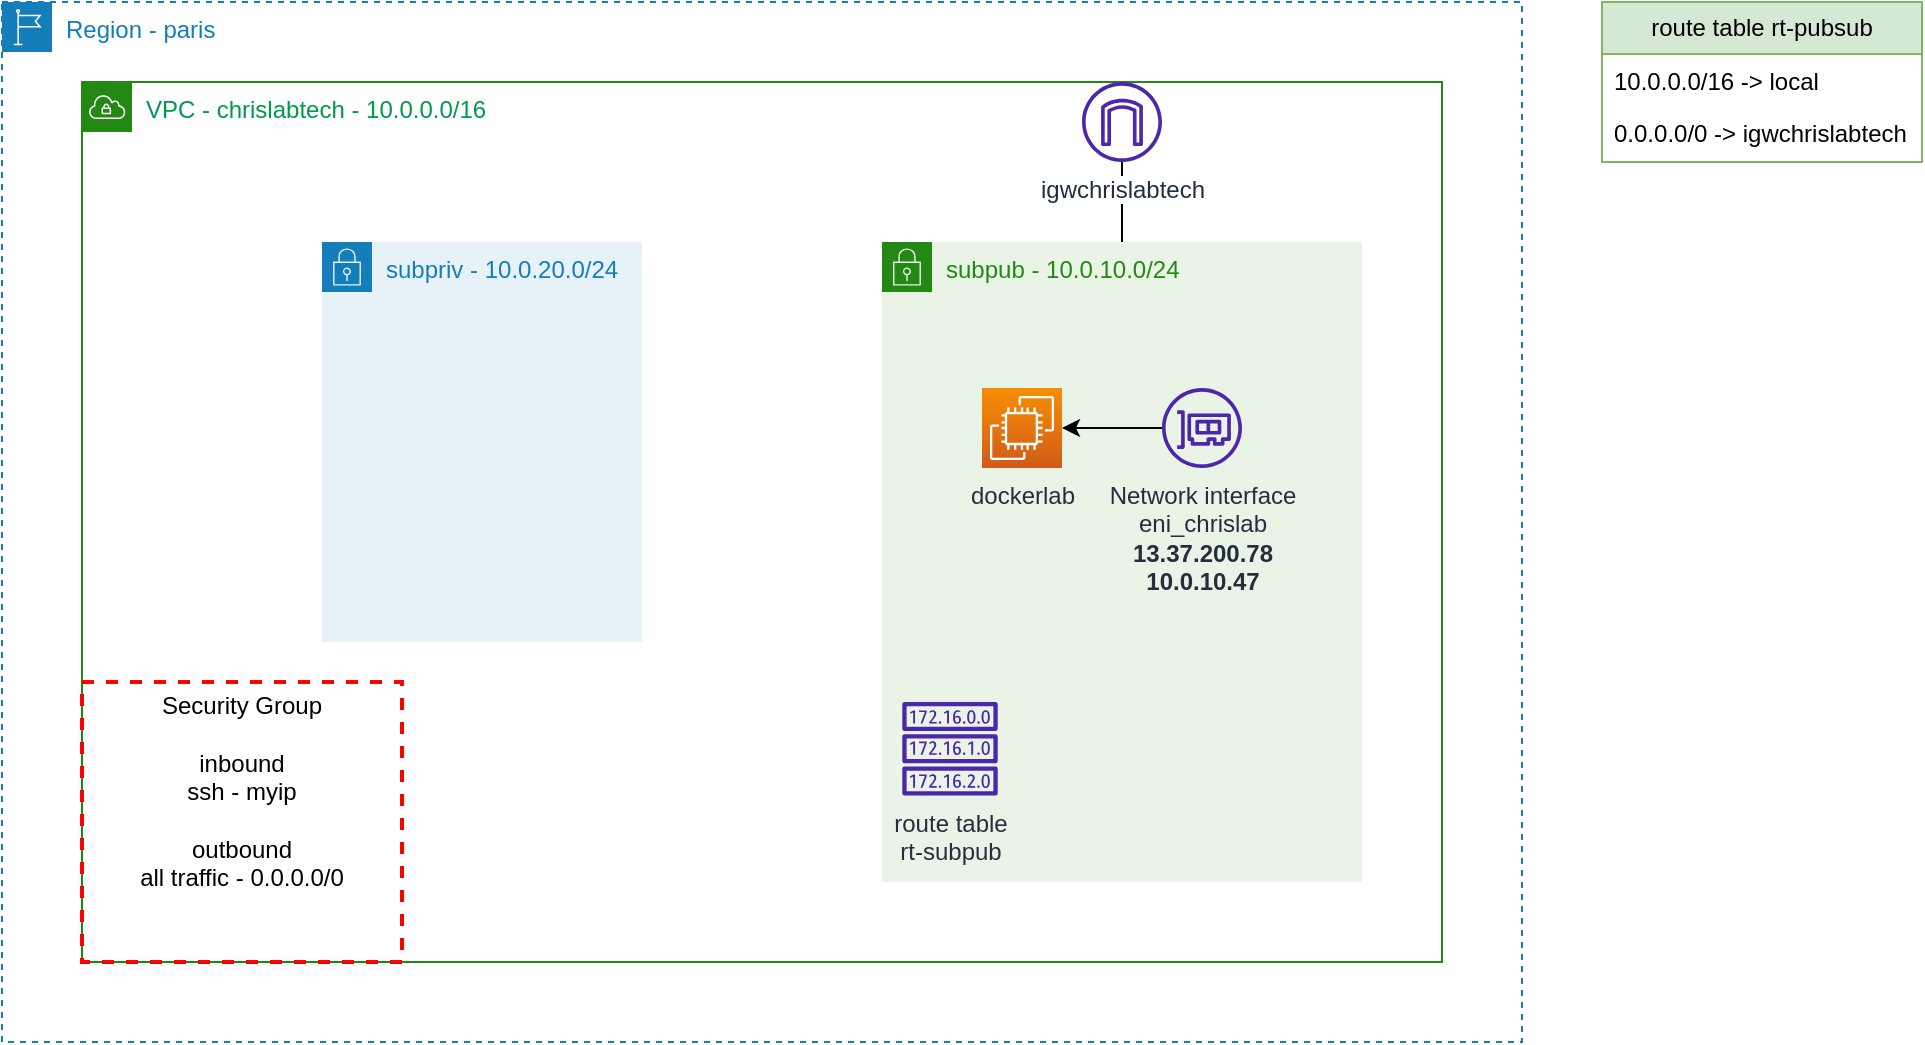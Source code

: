 <mxfile version="21.3.2" type="device">
  <diagram name="Page-1" id="CVjs9Tg_v4PQZmuT4pcr">
    <mxGraphModel dx="1379" dy="788" grid="1" gridSize="10" guides="1" tooltips="1" connect="1" arrows="1" fold="1" page="1" pageScale="1" pageWidth="1169" pageHeight="827" math="0" shadow="0">
      <root>
        <mxCell id="0" />
        <mxCell id="1" parent="0" />
        <mxCell id="7Rq1XuDB5FbzCgvfDypB-1" value="&lt;font color=&quot;#00994d&quot;&gt;VPC - chrislabtech - 10.0.0.0/16&amp;nbsp;&lt;/font&gt;" style="points=[[0,0],[0.25,0],[0.5,0],[0.75,0],[1,0],[1,0.25],[1,0.5],[1,0.75],[1,1],[0.75,1],[0.5,1],[0.25,1],[0,1],[0,0.75],[0,0.5],[0,0.25]];outlineConnect=0;gradientColor=none;html=1;whiteSpace=wrap;fontSize=12;fontStyle=0;container=1;pointerEvents=0;collapsible=0;recursiveResize=0;shape=mxgraph.aws4.group;grIcon=mxgraph.aws4.group_vpc;strokeColor=#248814;fillColor=none;verticalAlign=top;align=left;spacingLeft=30;fontColor=#AAB7B8;dashed=0;" parent="1" vertex="1">
          <mxGeometry x="160" y="240" width="680" height="440" as="geometry" />
        </mxCell>
        <mxCell id="7Rq1XuDB5FbzCgvfDypB-10" value="" style="endArrow=none;html=1;rounded=0;" parent="7Rq1XuDB5FbzCgvfDypB-1" source="7Rq1XuDB5FbzCgvfDypB-4" target="7Rq1XuDB5FbzCgvfDypB-6" edge="1">
          <mxGeometry width="50" height="50" relative="1" as="geometry">
            <mxPoint x="450" y="90" as="sourcePoint" />
            <mxPoint x="500" y="40" as="targetPoint" />
          </mxGeometry>
        </mxCell>
        <mxCell id="7Rq1XuDB5FbzCgvfDypB-4" value="subpub - 10.0.10.0/24" style="points=[[0,0],[0.25,0],[0.5,0],[0.75,0],[1,0],[1,0.25],[1,0.5],[1,0.75],[1,1],[0.75,1],[0.5,1],[0.25,1],[0,1],[0,0.75],[0,0.5],[0,0.25]];outlineConnect=0;gradientColor=none;html=1;whiteSpace=wrap;fontSize=12;fontStyle=0;container=1;pointerEvents=0;collapsible=0;recursiveResize=0;shape=mxgraph.aws4.group;grIcon=mxgraph.aws4.group_security_group;grStroke=0;strokeColor=#248814;fillColor=#E9F3E6;verticalAlign=top;align=left;spacingLeft=30;fontColor=#248814;dashed=0;" parent="7Rq1XuDB5FbzCgvfDypB-1" vertex="1">
          <mxGeometry x="400" y="80" width="240" height="320" as="geometry" />
        </mxCell>
        <mxCell id="7Rq1XuDB5FbzCgvfDypB-3" value="subpriv - 10.0.20.0/24" style="points=[[0,0],[0.25,0],[0.5,0],[0.75,0],[1,0],[1,0.25],[1,0.5],[1,0.75],[1,1],[0.75,1],[0.5,1],[0.25,1],[0,1],[0,0.75],[0,0.5],[0,0.25]];outlineConnect=0;gradientColor=none;html=1;whiteSpace=wrap;fontSize=12;fontStyle=0;container=1;pointerEvents=0;collapsible=0;recursiveResize=0;shape=mxgraph.aws4.group;grIcon=mxgraph.aws4.group_security_group;grStroke=0;strokeColor=#147EBA;fillColor=#E6F2F8;verticalAlign=top;align=left;spacingLeft=30;fontColor=#147EBA;dashed=0;" parent="7Rq1XuDB5FbzCgvfDypB-1" vertex="1">
          <mxGeometry x="120" y="80" width="160" height="200" as="geometry" />
        </mxCell>
        <mxCell id="7Rq1XuDB5FbzCgvfDypB-6" value="&lt;span style=&quot;background-color: rgb(255, 255, 255);&quot;&gt;igwchrislabtech&lt;/span&gt;" style="sketch=0;outlineConnect=0;fontColor=#232F3E;gradientColor=none;fillColor=#4D27AA;strokeColor=none;dashed=0;verticalLabelPosition=bottom;verticalAlign=top;align=center;html=1;fontSize=12;fontStyle=0;aspect=fixed;pointerEvents=1;shape=mxgraph.aws4.internet_gateway;" parent="7Rq1XuDB5FbzCgvfDypB-1" vertex="1">
          <mxGeometry x="500" width="40" height="40" as="geometry" />
        </mxCell>
        <mxCell id="7Rq1XuDB5FbzCgvfDypB-11" value="Region - paris" style="points=[[0,0],[0.25,0],[0.5,0],[0.75,0],[1,0],[1,0.25],[1,0.5],[1,0.75],[1,1],[0.75,1],[0.5,1],[0.25,1],[0,1],[0,0.75],[0,0.5],[0,0.25]];outlineConnect=0;gradientColor=none;html=1;whiteSpace=wrap;fontSize=12;fontStyle=0;container=1;pointerEvents=0;collapsible=0;recursiveResize=0;shape=mxgraph.aws4.group;grIcon=mxgraph.aws4.group_region;strokeColor=#147EBA;fillColor=none;verticalAlign=top;align=left;spacingLeft=30;fontColor=#147EBA;dashed=1;" parent="1" vertex="1">
          <mxGeometry x="120" y="200" width="760" height="520" as="geometry" />
        </mxCell>
        <mxCell id="7Rq1XuDB5FbzCgvfDypB-12" value="route table&lt;br&gt;rt-subpub" style="sketch=0;outlineConnect=0;fontColor=#232F3E;gradientColor=none;fillColor=#4D27AA;strokeColor=none;dashed=0;verticalLabelPosition=bottom;verticalAlign=top;align=center;html=1;fontSize=12;fontStyle=0;aspect=fixed;pointerEvents=1;shape=mxgraph.aws4.route_table;" parent="7Rq1XuDB5FbzCgvfDypB-11" vertex="1">
          <mxGeometry x="450" y="350" width="48" height="46.77" as="geometry" />
        </mxCell>
        <mxCell id="7Rq1XuDB5FbzCgvfDypB-20" value="dockerlab" style="sketch=0;points=[[0,0,0],[0.25,0,0],[0.5,0,0],[0.75,0,0],[1,0,0],[0,1,0],[0.25,1,0],[0.5,1,0],[0.75,1,0],[1,1,0],[0,0.25,0],[0,0.5,0],[0,0.75,0],[1,0.25,0],[1,0.5,0],[1,0.75,0]];outlineConnect=0;fontColor=#232F3E;gradientColor=#F78E04;gradientDirection=north;fillColor=#D05C17;strokeColor=#ffffff;dashed=0;verticalLabelPosition=bottom;verticalAlign=top;align=center;html=1;fontSize=12;fontStyle=0;aspect=fixed;shape=mxgraph.aws4.resourceIcon;resIcon=mxgraph.aws4.ec2;" parent="7Rq1XuDB5FbzCgvfDypB-11" vertex="1">
          <mxGeometry x="490" y="193" width="40" height="40" as="geometry" />
        </mxCell>
        <mxCell id="plsJluJsBv_lIhaVhgqq-8" style="edgeStyle=orthogonalEdgeStyle;rounded=0;orthogonalLoop=1;jettySize=auto;html=1;entryX=1;entryY=0.5;entryDx=0;entryDy=0;entryPerimeter=0;" edge="1" parent="7Rq1XuDB5FbzCgvfDypB-11" source="plsJluJsBv_lIhaVhgqq-6" target="7Rq1XuDB5FbzCgvfDypB-20">
          <mxGeometry relative="1" as="geometry" />
        </mxCell>
        <mxCell id="plsJluJsBv_lIhaVhgqq-6" value="Network interface&lt;br&gt;eni_chrislab&lt;br&gt;&lt;b&gt;13.37.200.78&lt;br&gt;10.0.10.47&lt;br&gt;&lt;br&gt;&lt;/b&gt;" style="sketch=0;outlineConnect=0;fontColor=#232F3E;gradientColor=none;fillColor=#4D27AA;strokeColor=none;dashed=0;verticalLabelPosition=bottom;verticalAlign=top;align=center;html=1;fontSize=12;fontStyle=0;aspect=fixed;pointerEvents=1;shape=mxgraph.aws4.elastic_network_interface;" vertex="1" parent="7Rq1XuDB5FbzCgvfDypB-11">
          <mxGeometry x="580" y="193" width="40" height="40" as="geometry" />
        </mxCell>
        <mxCell id="plsJluJsBv_lIhaVhgqq-1" value="Security Group&lt;br&gt;&lt;br&gt;inbound&lt;br&gt;ssh - myip&lt;br&gt;&lt;br&gt;outbound&lt;br&gt;all traffic - 0.0.0.0/0" style="fontStyle=0;verticalAlign=top;align=center;spacingTop=-2;fillColor=none;rounded=0;whiteSpace=wrap;html=1;strokeColor=#FF0000;strokeWidth=2;dashed=1;container=1;collapsible=0;expand=0;recursiveResize=0;" vertex="1" parent="7Rq1XuDB5FbzCgvfDypB-11">
          <mxGeometry x="40" y="340" width="160" height="140" as="geometry" />
        </mxCell>
        <mxCell id="7Rq1XuDB5FbzCgvfDypB-16" value="route table rt-pubsub" style="swimlane;fontStyle=0;childLayout=stackLayout;horizontal=1;startSize=26;fillColor=#d5e8d4;horizontalStack=0;resizeParent=1;resizeParentMax=0;resizeLast=0;collapsible=1;marginBottom=0;whiteSpace=wrap;html=1;strokeColor=#82b366;" parent="1" vertex="1">
          <mxGeometry x="920" y="200" width="160" height="80" as="geometry">
            <mxRectangle x="920" y="200" width="150" height="30" as="alternateBounds" />
          </mxGeometry>
        </mxCell>
        <mxCell id="7Rq1XuDB5FbzCgvfDypB-17" value="10.0.0.0/16 -&amp;gt; local" style="text;strokeColor=none;fillColor=none;align=left;verticalAlign=top;spacingLeft=4;spacingRight=4;overflow=hidden;rotatable=0;points=[[0,0.5],[1,0.5]];portConstraint=eastwest;whiteSpace=wrap;html=1;" parent="7Rq1XuDB5FbzCgvfDypB-16" vertex="1">
          <mxGeometry y="26" width="160" height="26" as="geometry" />
        </mxCell>
        <mxCell id="7Rq1XuDB5FbzCgvfDypB-19" value="0.0.0.0/0 -&amp;gt; igwchrislabtech" style="text;strokeColor=none;fillColor=none;align=left;verticalAlign=top;spacingLeft=4;spacingRight=4;overflow=hidden;rotatable=0;points=[[0,0.5],[1,0.5]];portConstraint=eastwest;whiteSpace=wrap;html=1;" parent="7Rq1XuDB5FbzCgvfDypB-16" vertex="1">
          <mxGeometry y="52" width="160" height="28" as="geometry" />
        </mxCell>
      </root>
    </mxGraphModel>
  </diagram>
</mxfile>
